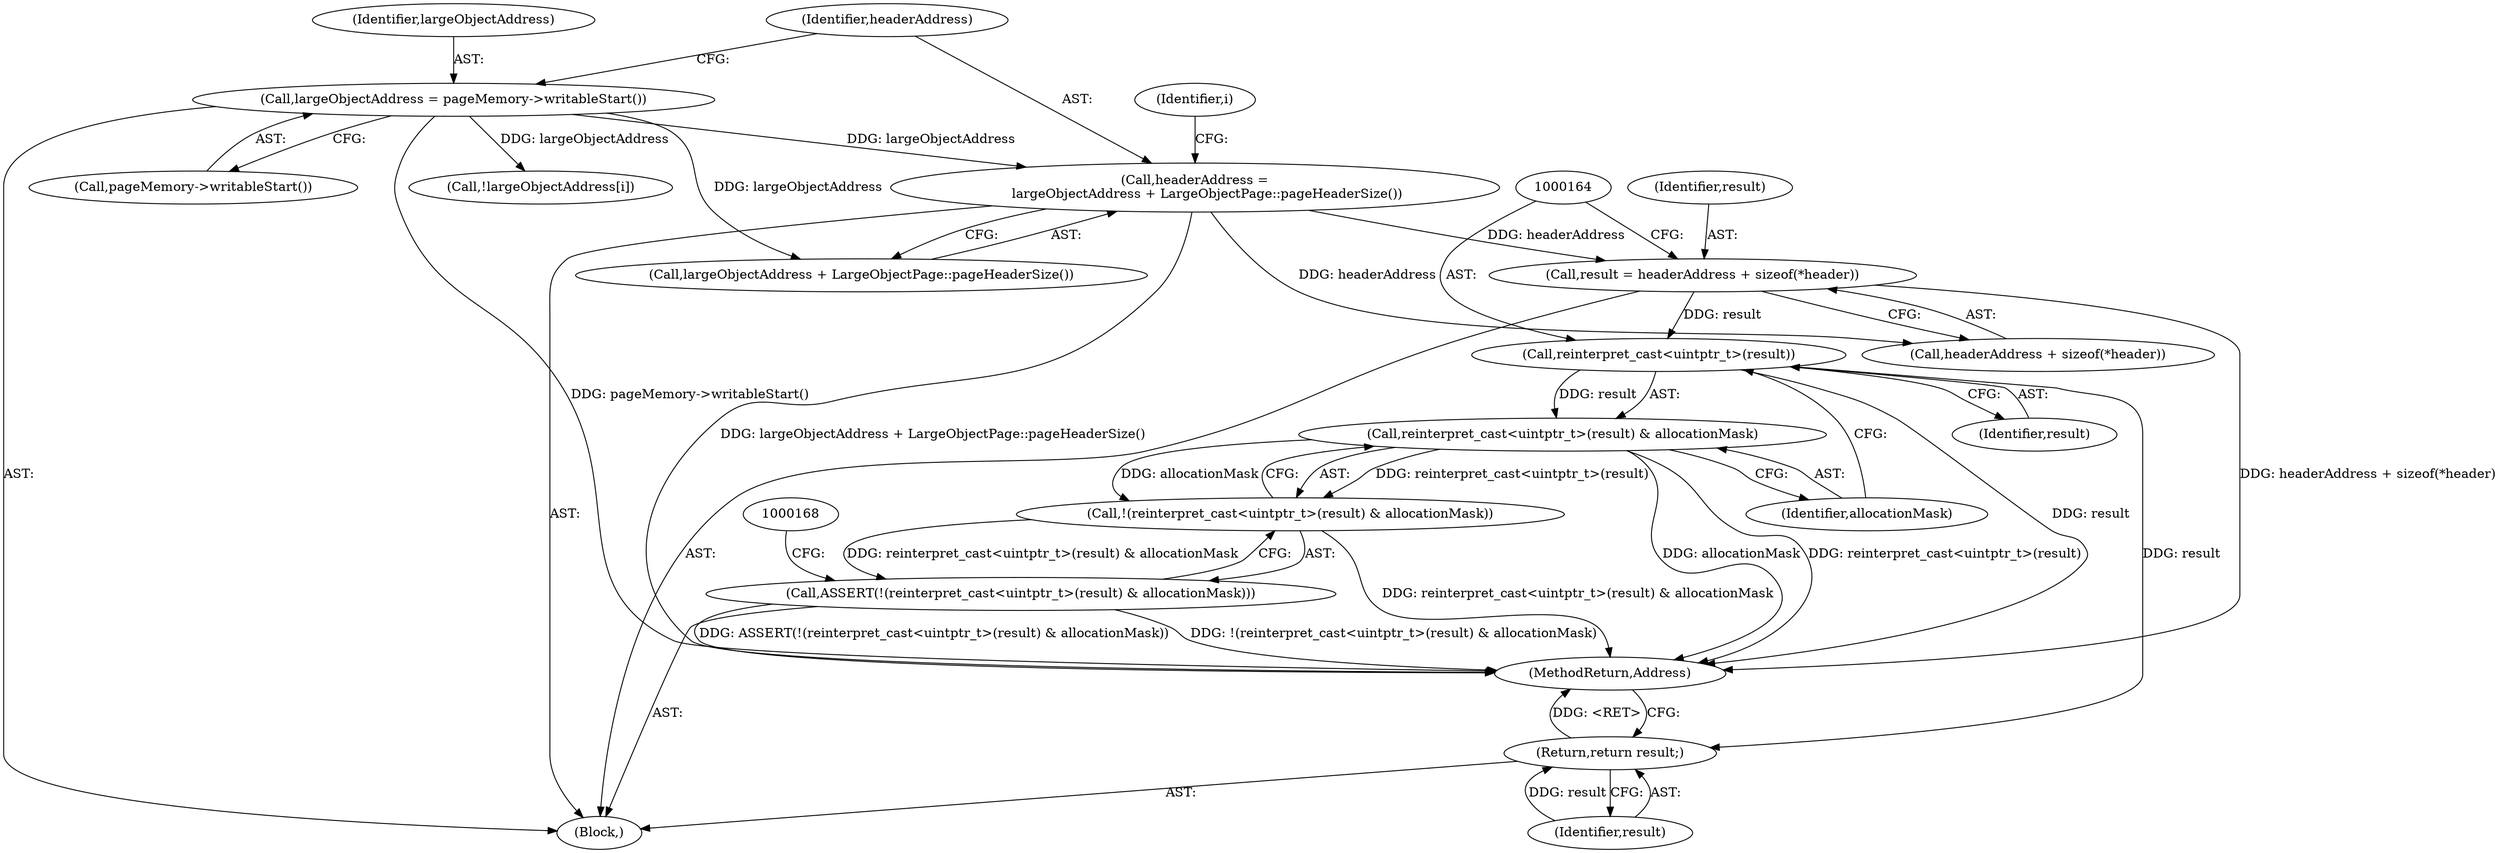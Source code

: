 digraph "0_Chrome_0749ec24fae74ec32d0567eef0e5ec43c84dbcb9_4@API" {
"1000153" [label="(Call,result = headerAddress + sizeof(*header))"];
"1000125" [label="(Call,headerAddress =\n      largeObjectAddress + LargeObjectPage::pageHeaderSize())"];
"1000121" [label="(Call,largeObjectAddress = pageMemory->writableStart())"];
"1000163" [label="(Call,reinterpret_cast<uintptr_t>(result))"];
"1000162" [label="(Call,reinterpret_cast<uintptr_t>(result) & allocationMask)"];
"1000161" [label="(Call,!(reinterpret_cast<uintptr_t>(result) & allocationMask))"];
"1000160" [label="(Call,ASSERT(!(reinterpret_cast<uintptr_t>(result) & allocationMask)))"];
"1000191" [label="(Return,return result;)"];
"1000165" [label="(Identifier,result)"];
"1000191" [label="(Return,return result;)"];
"1000122" [label="(Identifier,largeObjectAddress)"];
"1000126" [label="(Identifier,headerAddress)"];
"1000166" [label="(Identifier,allocationMask)"];
"1000192" [label="(Identifier,result)"];
"1000125" [label="(Call,headerAddress =\n      largeObjectAddress + LargeObjectPage::pageHeaderSize())"];
"1000160" [label="(Call,ASSERT(!(reinterpret_cast<uintptr_t>(result) & allocationMask)))"];
"1000133" [label="(Identifier,i)"];
"1000154" [label="(Identifier,result)"];
"1000103" [label="(Block,)"];
"1000193" [label="(MethodReturn,Address)"];
"1000162" [label="(Call,reinterpret_cast<uintptr_t>(result) & allocationMask)"];
"1000121" [label="(Call,largeObjectAddress = pageMemory->writableStart())"];
"1000153" [label="(Call,result = headerAddress + sizeof(*header))"];
"1000155" [label="(Call,headerAddress + sizeof(*header))"];
"1000123" [label="(Call,pageMemory->writableStart())"];
"1000161" [label="(Call,!(reinterpret_cast<uintptr_t>(result) & allocationMask))"];
"1000127" [label="(Call,largeObjectAddress + LargeObjectPage::pageHeaderSize())"];
"1000141" [label="(Call,!largeObjectAddress[i])"];
"1000163" [label="(Call,reinterpret_cast<uintptr_t>(result))"];
"1000153" -> "1000103"  [label="AST: "];
"1000153" -> "1000155"  [label="CFG: "];
"1000154" -> "1000153"  [label="AST: "];
"1000155" -> "1000153"  [label="AST: "];
"1000164" -> "1000153"  [label="CFG: "];
"1000153" -> "1000193"  [label="DDG: headerAddress + sizeof(*header)"];
"1000125" -> "1000153"  [label="DDG: headerAddress"];
"1000153" -> "1000163"  [label="DDG: result"];
"1000125" -> "1000103"  [label="AST: "];
"1000125" -> "1000127"  [label="CFG: "];
"1000126" -> "1000125"  [label="AST: "];
"1000127" -> "1000125"  [label="AST: "];
"1000133" -> "1000125"  [label="CFG: "];
"1000125" -> "1000193"  [label="DDG: largeObjectAddress + LargeObjectPage::pageHeaderSize()"];
"1000121" -> "1000125"  [label="DDG: largeObjectAddress"];
"1000125" -> "1000155"  [label="DDG: headerAddress"];
"1000121" -> "1000103"  [label="AST: "];
"1000121" -> "1000123"  [label="CFG: "];
"1000122" -> "1000121"  [label="AST: "];
"1000123" -> "1000121"  [label="AST: "];
"1000126" -> "1000121"  [label="CFG: "];
"1000121" -> "1000193"  [label="DDG: pageMemory->writableStart()"];
"1000121" -> "1000127"  [label="DDG: largeObjectAddress"];
"1000121" -> "1000141"  [label="DDG: largeObjectAddress"];
"1000163" -> "1000162"  [label="AST: "];
"1000163" -> "1000165"  [label="CFG: "];
"1000164" -> "1000163"  [label="AST: "];
"1000165" -> "1000163"  [label="AST: "];
"1000166" -> "1000163"  [label="CFG: "];
"1000163" -> "1000193"  [label="DDG: result"];
"1000163" -> "1000162"  [label="DDG: result"];
"1000163" -> "1000191"  [label="DDG: result"];
"1000162" -> "1000161"  [label="AST: "];
"1000162" -> "1000166"  [label="CFG: "];
"1000166" -> "1000162"  [label="AST: "];
"1000161" -> "1000162"  [label="CFG: "];
"1000162" -> "1000193"  [label="DDG: allocationMask"];
"1000162" -> "1000193"  [label="DDG: reinterpret_cast<uintptr_t>(result)"];
"1000162" -> "1000161"  [label="DDG: reinterpret_cast<uintptr_t>(result)"];
"1000162" -> "1000161"  [label="DDG: allocationMask"];
"1000161" -> "1000160"  [label="AST: "];
"1000160" -> "1000161"  [label="CFG: "];
"1000161" -> "1000193"  [label="DDG: reinterpret_cast<uintptr_t>(result) & allocationMask"];
"1000161" -> "1000160"  [label="DDG: reinterpret_cast<uintptr_t>(result) & allocationMask"];
"1000160" -> "1000103"  [label="AST: "];
"1000168" -> "1000160"  [label="CFG: "];
"1000160" -> "1000193"  [label="DDG: ASSERT(!(reinterpret_cast<uintptr_t>(result) & allocationMask))"];
"1000160" -> "1000193"  [label="DDG: !(reinterpret_cast<uintptr_t>(result) & allocationMask)"];
"1000191" -> "1000103"  [label="AST: "];
"1000191" -> "1000192"  [label="CFG: "];
"1000192" -> "1000191"  [label="AST: "];
"1000193" -> "1000191"  [label="CFG: "];
"1000191" -> "1000193"  [label="DDG: <RET>"];
"1000192" -> "1000191"  [label="DDG: result"];
}
